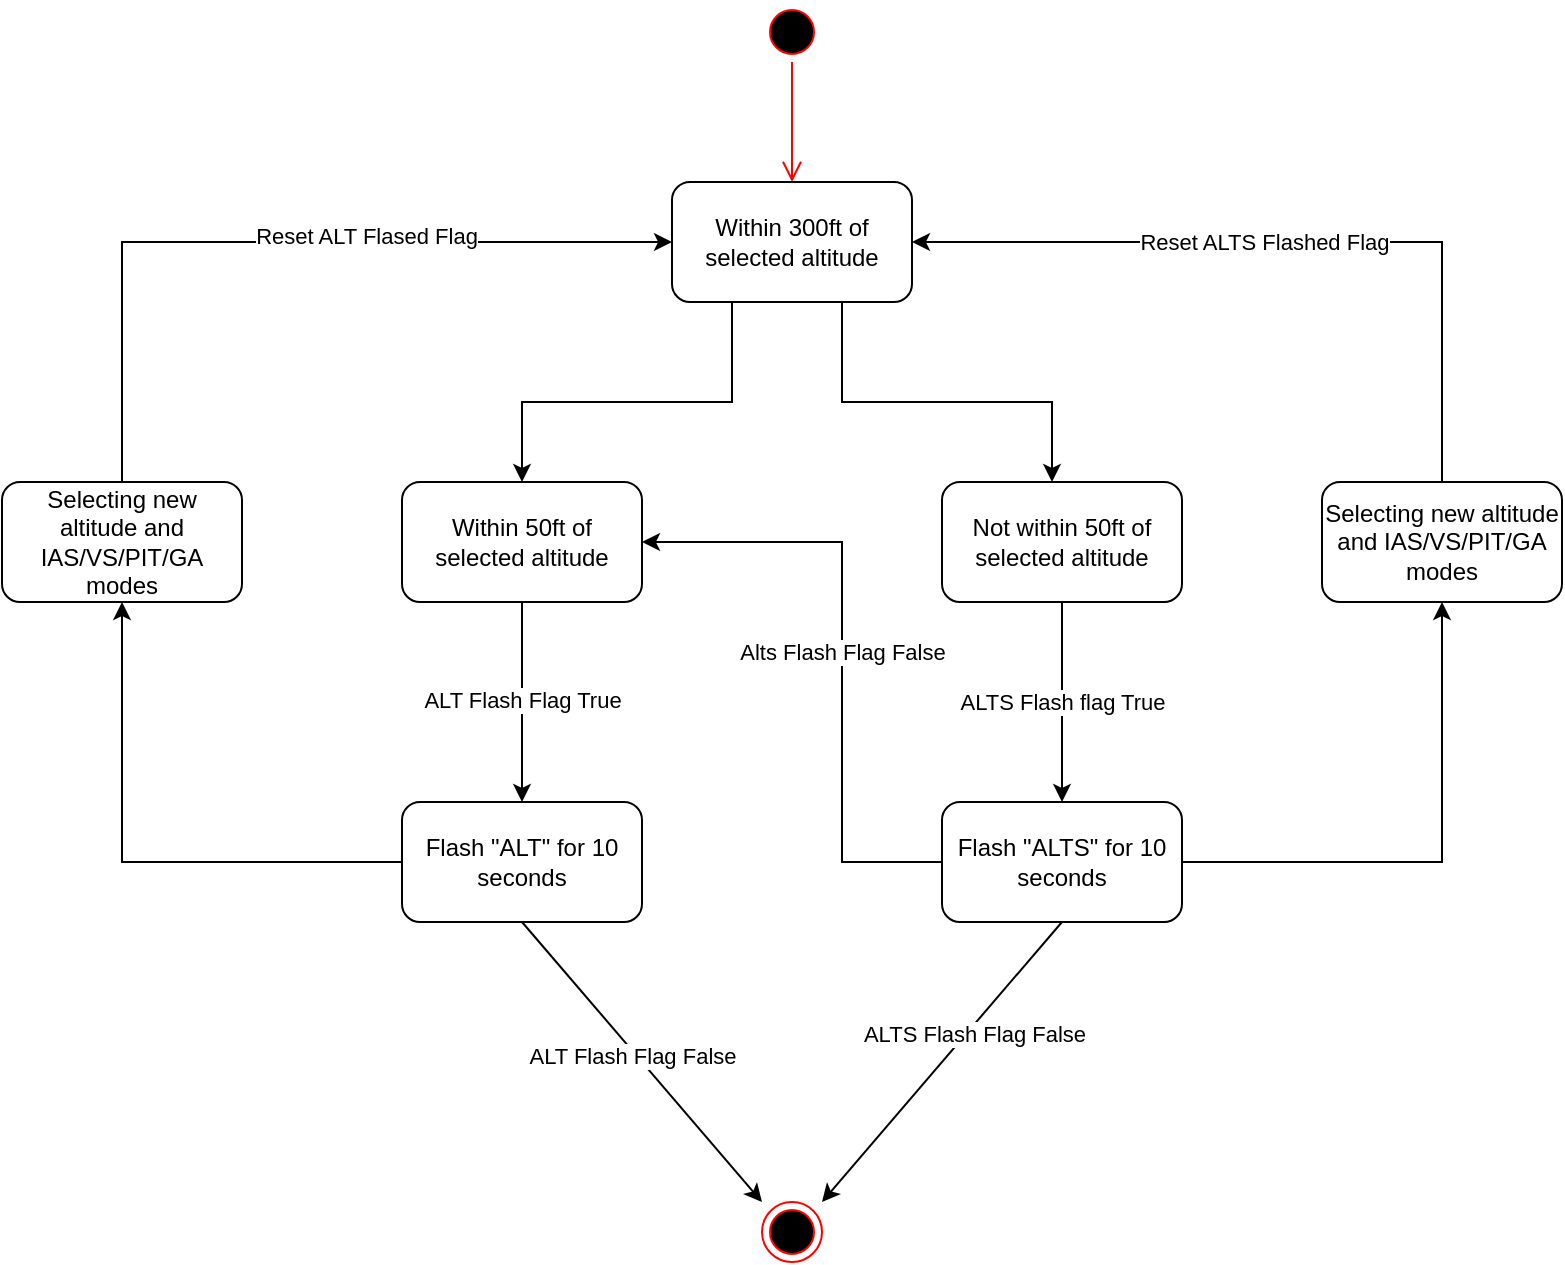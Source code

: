 <mxfile version="26.2.12">
  <diagram name="Page-1" id="0783ab3e-0a74-02c8-0abd-f7b4e66b4bec">
    <mxGraphModel grid="1" page="1" gridSize="10" guides="1" tooltips="1" connect="1" arrows="1" fold="1" pageScale="1" pageWidth="850" pageHeight="1100" background="none" math="0" shadow="0">
      <root>
        <mxCell id="0" />
        <mxCell id="1" parent="0" />
        <mxCell id="7HiSatQ0bfyucuQd2wp2-4" value="" style="ellipse;html=1;shape=startState;fillColor=#000000;strokeColor=#ff0000;" vertex="1" parent="1">
          <mxGeometry x="400" y="40" width="30" height="30" as="geometry" />
        </mxCell>
        <mxCell id="7HiSatQ0bfyucuQd2wp2-5" value="" style="edgeStyle=orthogonalEdgeStyle;html=1;verticalAlign=bottom;endArrow=open;endSize=8;strokeColor=#ff0000;rounded=0;" edge="1" parent="1" source="7HiSatQ0bfyucuQd2wp2-4">
          <mxGeometry relative="1" as="geometry">
            <mxPoint x="415" y="130" as="targetPoint" />
          </mxGeometry>
        </mxCell>
        <mxCell id="7HiSatQ0bfyucuQd2wp2-6" value="Within 300ft of selected altitude" style="rounded=1;whiteSpace=wrap;html=1;" vertex="1" parent="1">
          <mxGeometry x="355" y="130" width="120" height="60" as="geometry" />
        </mxCell>
        <mxCell id="7HiSatQ0bfyucuQd2wp2-7" value="" style="endArrow=classic;html=1;rounded=0;exitX=0.25;exitY=1;exitDx=0;exitDy=0;" edge="1" parent="1" source="7HiSatQ0bfyucuQd2wp2-6">
          <mxGeometry width="50" height="50" relative="1" as="geometry">
            <mxPoint x="400" y="330" as="sourcePoint" />
            <mxPoint x="280" y="280" as="targetPoint" />
            <Array as="points">
              <mxPoint x="385" y="240" />
              <mxPoint x="280" y="240" />
            </Array>
          </mxGeometry>
        </mxCell>
        <mxCell id="7HiSatQ0bfyucuQd2wp2-8" value="Within 50ft of selected altitude" style="rounded=1;whiteSpace=wrap;html=1;" vertex="1" parent="1">
          <mxGeometry x="220" y="280" width="120" height="60" as="geometry" />
        </mxCell>
        <mxCell id="7HiSatQ0bfyucuQd2wp2-9" value="" style="endArrow=classic;html=1;rounded=0;exitX=0.5;exitY=1;exitDx=0;exitDy=0;" edge="1" parent="1" source="7HiSatQ0bfyucuQd2wp2-8">
          <mxGeometry width="50" height="50" relative="1" as="geometry">
            <mxPoint x="400" y="430" as="sourcePoint" />
            <mxPoint x="280" y="440" as="targetPoint" />
          </mxGeometry>
        </mxCell>
        <mxCell id="7HiSatQ0bfyucuQd2wp2-23" value="ALT Flash Flag True" style="edgeLabel;html=1;align=center;verticalAlign=middle;resizable=0;points=[];" connectable="0" vertex="1" parent="7HiSatQ0bfyucuQd2wp2-9">
          <mxGeometry x="-0.02" relative="1" as="geometry">
            <mxPoint as="offset" />
          </mxGeometry>
        </mxCell>
        <mxCell id="7HiSatQ0bfyucuQd2wp2-10" value="Not within 50ft of selected altitude" style="rounded=1;whiteSpace=wrap;html=1;" vertex="1" parent="1">
          <mxGeometry x="490" y="280" width="120" height="60" as="geometry" />
        </mxCell>
        <mxCell id="7HiSatQ0bfyucuQd2wp2-12" value="" style="endArrow=classic;html=1;rounded=0;exitX=0.25;exitY=1;exitDx=0;exitDy=0;" edge="1" parent="1">
          <mxGeometry width="50" height="50" relative="1" as="geometry">
            <mxPoint x="440" y="190" as="sourcePoint" />
            <mxPoint x="545" y="280" as="targetPoint" />
            <Array as="points">
              <mxPoint x="440" y="240" />
              <mxPoint x="545" y="240" />
            </Array>
          </mxGeometry>
        </mxCell>
        <mxCell id="7HiSatQ0bfyucuQd2wp2-13" value="ALTS Flash flag True" style="endArrow=classic;html=1;rounded=0;entryX=0.5;entryY=0;entryDx=0;entryDy=0;exitX=0.5;exitY=1;exitDx=0;exitDy=0;" edge="1" parent="1" source="7HiSatQ0bfyucuQd2wp2-10" target="7HiSatQ0bfyucuQd2wp2-15">
          <mxGeometry width="50" height="50" relative="1" as="geometry">
            <mxPoint x="580" y="380" as="sourcePoint" />
            <mxPoint x="430" y="380" as="targetPoint" />
          </mxGeometry>
        </mxCell>
        <mxCell id="7HiSatQ0bfyucuQd2wp2-14" value="Flash &quot;ALT&quot; for 10 seconds" style="rounded=1;whiteSpace=wrap;html=1;" vertex="1" parent="1">
          <mxGeometry x="220" y="440" width="120" height="60" as="geometry" />
        </mxCell>
        <mxCell id="7HiSatQ0bfyucuQd2wp2-15" value="Flash &quot;ALTS&quot; for 10 seconds" style="rounded=1;whiteSpace=wrap;html=1;" vertex="1" parent="1">
          <mxGeometry x="490" y="440" width="120" height="60" as="geometry" />
        </mxCell>
        <mxCell id="7HiSatQ0bfyucuQd2wp2-17" value="Alts Flash Flag False" style="endArrow=classic;html=1;rounded=0;exitX=0;exitY=0.5;exitDx=0;exitDy=0;entryX=1;entryY=0.5;entryDx=0;entryDy=0;" edge="1" parent="1" source="7HiSatQ0bfyucuQd2wp2-15" target="7HiSatQ0bfyucuQd2wp2-8">
          <mxGeometry width="50" height="50" relative="1" as="geometry">
            <mxPoint x="400" y="430" as="sourcePoint" />
            <mxPoint x="450" y="380" as="targetPoint" />
            <Array as="points">
              <mxPoint x="440" y="470" />
              <mxPoint x="440" y="310" />
            </Array>
          </mxGeometry>
        </mxCell>
        <mxCell id="7HiSatQ0bfyucuQd2wp2-18" value="" style="ellipse;html=1;shape=endState;fillColor=#000000;strokeColor=#ff0000;" vertex="1" parent="1">
          <mxGeometry x="400" y="640" width="30" height="30" as="geometry" />
        </mxCell>
        <mxCell id="7HiSatQ0bfyucuQd2wp2-19" value="" style="endArrow=classic;html=1;rounded=0;exitX=0.5;exitY=1;exitDx=0;exitDy=0;" edge="1" parent="1" source="7HiSatQ0bfyucuQd2wp2-14">
          <mxGeometry width="50" height="50" relative="1" as="geometry">
            <mxPoint x="400" y="430" as="sourcePoint" />
            <mxPoint x="400" y="640" as="targetPoint" />
          </mxGeometry>
        </mxCell>
        <mxCell id="7HiSatQ0bfyucuQd2wp2-25" value="ALT Flash Flag False" style="edgeLabel;html=1;align=center;verticalAlign=middle;resizable=0;points=[];" connectable="0" vertex="1" parent="7HiSatQ0bfyucuQd2wp2-19">
          <mxGeometry x="-0.065" y="-2" relative="1" as="geometry">
            <mxPoint as="offset" />
          </mxGeometry>
        </mxCell>
        <mxCell id="7HiSatQ0bfyucuQd2wp2-20" value="" style="endArrow=classic;html=1;rounded=0;exitX=0.5;exitY=1;exitDx=0;exitDy=0;" edge="1" parent="1" source="7HiSatQ0bfyucuQd2wp2-15">
          <mxGeometry width="50" height="50" relative="1" as="geometry">
            <mxPoint x="440" y="490" as="sourcePoint" />
            <mxPoint x="430" y="640" as="targetPoint" />
          </mxGeometry>
        </mxCell>
        <mxCell id="7HiSatQ0bfyucuQd2wp2-24" value="ALTS Flash Flag False" style="edgeLabel;html=1;align=center;verticalAlign=middle;resizable=0;points=[];" connectable="0" vertex="1" parent="7HiSatQ0bfyucuQd2wp2-20">
          <mxGeometry x="-0.23" y="3" relative="1" as="geometry">
            <mxPoint as="offset" />
          </mxGeometry>
        </mxCell>
        <mxCell id="7HiSatQ0bfyucuQd2wp2-27" value="" style="endArrow=classic;html=1;rounded=0;exitX=1;exitY=0.5;exitDx=0;exitDy=0;" edge="1" parent="1" source="7HiSatQ0bfyucuQd2wp2-15">
          <mxGeometry width="50" height="50" relative="1" as="geometry">
            <mxPoint x="470" y="420" as="sourcePoint" />
            <mxPoint x="740" y="340" as="targetPoint" />
            <Array as="points">
              <mxPoint x="740" y="470" />
            </Array>
          </mxGeometry>
        </mxCell>
        <mxCell id="7HiSatQ0bfyucuQd2wp2-28" value="Selecting new altitude and IAS/VS/PIT/GA modes" style="rounded=1;whiteSpace=wrap;html=1;" vertex="1" parent="1">
          <mxGeometry x="680" y="280" width="120" height="60" as="geometry" />
        </mxCell>
        <mxCell id="7HiSatQ0bfyucuQd2wp2-29" value="" style="endArrow=classic;html=1;rounded=0;entryX=1;entryY=0.5;entryDx=0;entryDy=0;" edge="1" parent="1" target="7HiSatQ0bfyucuQd2wp2-6">
          <mxGeometry width="50" height="50" relative="1" as="geometry">
            <mxPoint x="740" y="280" as="sourcePoint" />
            <mxPoint x="740" y="170" as="targetPoint" />
            <Array as="points">
              <mxPoint x="740" y="160" />
            </Array>
          </mxGeometry>
        </mxCell>
        <mxCell id="7HiSatQ0bfyucuQd2wp2-30" value="Reset ALTS Flashed Flag" style="edgeLabel;html=1;align=center;verticalAlign=middle;resizable=0;points=[];" connectable="0" vertex="1" parent="7HiSatQ0bfyucuQd2wp2-29">
          <mxGeometry x="0.048" relative="1" as="geometry">
            <mxPoint x="-8" as="offset" />
          </mxGeometry>
        </mxCell>
        <mxCell id="7HiSatQ0bfyucuQd2wp2-31" value="Selecting new altitude&amp;nbsp;and IAS/VS/PIT/GA modes" style="rounded=1;whiteSpace=wrap;html=1;" vertex="1" parent="1">
          <mxGeometry x="20" y="280" width="120" height="60" as="geometry" />
        </mxCell>
        <mxCell id="7HiSatQ0bfyucuQd2wp2-35" value="" style="endArrow=classic;html=1;rounded=0;exitX=0;exitY=0.5;exitDx=0;exitDy=0;entryX=0.5;entryY=1;entryDx=0;entryDy=0;" edge="1" parent="1" source="7HiSatQ0bfyucuQd2wp2-14" target="7HiSatQ0bfyucuQd2wp2-31">
          <mxGeometry width="50" height="50" relative="1" as="geometry">
            <mxPoint x="50" y="470" as="sourcePoint" />
            <mxPoint x="80" y="470" as="targetPoint" />
            <Array as="points">
              <mxPoint x="80" y="470" />
            </Array>
          </mxGeometry>
        </mxCell>
        <mxCell id="7HiSatQ0bfyucuQd2wp2-36" value="" style="endArrow=classic;html=1;rounded=0;exitX=0.5;exitY=0;exitDx=0;exitDy=0;entryX=0;entryY=0.5;entryDx=0;entryDy=0;" edge="1" parent="1" source="7HiSatQ0bfyucuQd2wp2-31" target="7HiSatQ0bfyucuQd2wp2-6">
          <mxGeometry width="50" height="50" relative="1" as="geometry">
            <mxPoint x="400" y="290" as="sourcePoint" />
            <mxPoint x="80" y="150" as="targetPoint" />
            <Array as="points">
              <mxPoint x="80" y="160" />
            </Array>
          </mxGeometry>
        </mxCell>
        <mxCell id="7HiSatQ0bfyucuQd2wp2-37" value="Reset ALT Flased Flag" style="edgeLabel;html=1;align=center;verticalAlign=middle;resizable=0;points=[];" connectable="0" vertex="1" parent="7HiSatQ0bfyucuQd2wp2-36">
          <mxGeometry x="0.222" y="3" relative="1" as="geometry">
            <mxPoint as="offset" />
          </mxGeometry>
        </mxCell>
      </root>
    </mxGraphModel>
  </diagram>
</mxfile>
